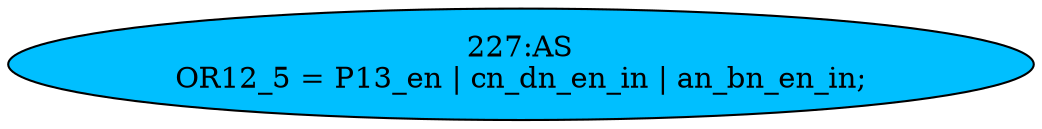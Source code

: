 strict digraph "" {
	node [label="\N"];
	"227:AS"	 [ast="<pyverilog.vparser.ast.Assign object at 0x7f14ceedfad0>",
		def_var="['OR12_5']",
		fillcolor=deepskyblue,
		label="227:AS
OR12_5 = P13_en | cn_dn_en_in | an_bn_en_in;",
		statements="[]",
		style=filled,
		typ=Assign,
		use_var="['P13_en', 'cn_dn_en_in', 'an_bn_en_in']"];
}
